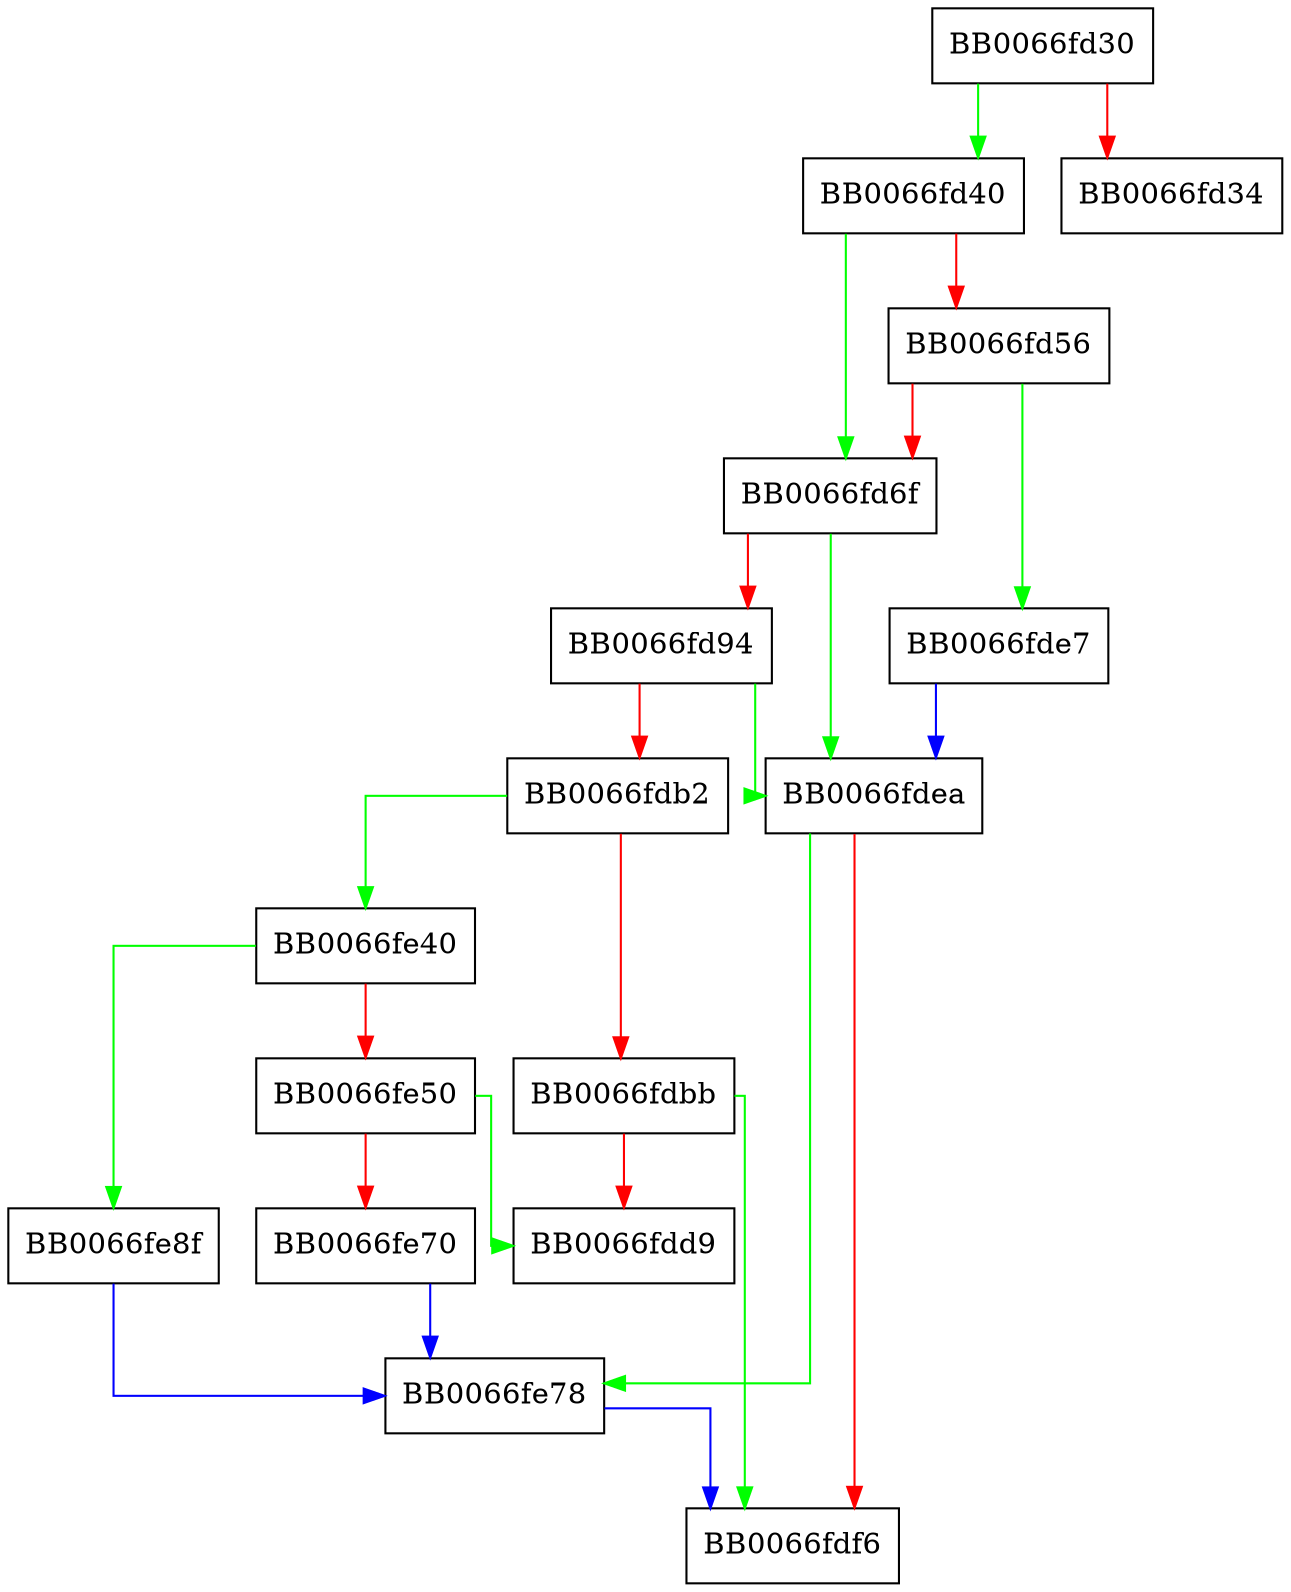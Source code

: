 digraph X509V3_add_value_bool_nf {
  node [shape="box"];
  graph [splines=ortho];
  BB0066fd30 -> BB0066fd40 [color="green"];
  BB0066fd30 -> BB0066fd34 [color="red"];
  BB0066fd40 -> BB0066fd6f [color="green"];
  BB0066fd40 -> BB0066fd56 [color="red"];
  BB0066fd56 -> BB0066fde7 [color="green"];
  BB0066fd56 -> BB0066fd6f [color="red"];
  BB0066fd6f -> BB0066fdea [color="green"];
  BB0066fd6f -> BB0066fd94 [color="red"];
  BB0066fd94 -> BB0066fdea [color="green"];
  BB0066fd94 -> BB0066fdb2 [color="red"];
  BB0066fdb2 -> BB0066fe40 [color="green"];
  BB0066fdb2 -> BB0066fdbb [color="red"];
  BB0066fdbb -> BB0066fdf6 [color="green"];
  BB0066fdbb -> BB0066fdd9 [color="red"];
  BB0066fde7 -> BB0066fdea [color="blue"];
  BB0066fdea -> BB0066fe78 [color="green"];
  BB0066fdea -> BB0066fdf6 [color="red"];
  BB0066fe40 -> BB0066fe8f [color="green"];
  BB0066fe40 -> BB0066fe50 [color="red"];
  BB0066fe50 -> BB0066fdd9 [color="green"];
  BB0066fe50 -> BB0066fe70 [color="red"];
  BB0066fe70 -> BB0066fe78 [color="blue"];
  BB0066fe78 -> BB0066fdf6 [color="blue"];
  BB0066fe8f -> BB0066fe78 [color="blue"];
}